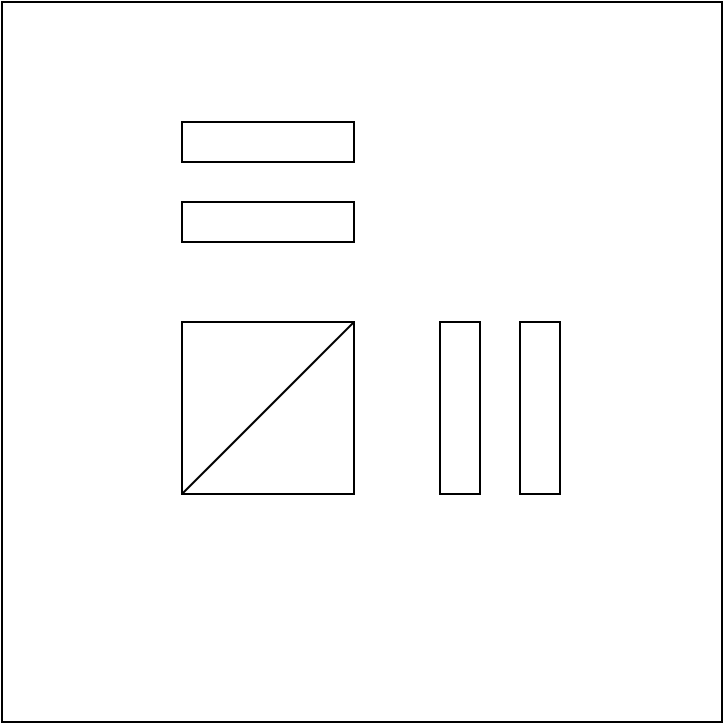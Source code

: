 <mxfile version="14.0.1" type="github"><diagram id="lO68lMlRsEt-1n6OrIaJ" name="Page-1"><mxGraphModel dx="1422" dy="762" grid="1" gridSize="10" guides="1" tooltips="1" connect="1" arrows="1" fold="1" page="1" pageScale="1" pageWidth="827" pageHeight="1169" math="0" shadow="0"><root><mxCell id="0"/><mxCell id="1" parent="0"/><mxCell id="Y-W3gSTiN9VbyTjXsW_w-12" value="" style="whiteSpace=wrap;html=1;aspect=fixed;" vertex="1" parent="1"><mxGeometry x="220" y="110" width="360" height="360" as="geometry"/></mxCell><mxCell id="Y-W3gSTiN9VbyTjXsW_w-4" value="" style="whiteSpace=wrap;html=1;aspect=fixed;" vertex="1" parent="1"><mxGeometry x="310" y="270" width="86" height="86" as="geometry"/></mxCell><mxCell id="Y-W3gSTiN9VbyTjXsW_w-5" value="" style="endArrow=none;html=1;entryX=1;entryY=0;entryDx=0;entryDy=0;exitX=0;exitY=1;exitDx=0;exitDy=0;" edge="1" parent="1" source="Y-W3gSTiN9VbyTjXsW_w-4" target="Y-W3gSTiN9VbyTjXsW_w-4"><mxGeometry width="50" height="50" relative="1" as="geometry"><mxPoint x="150" y="380" as="sourcePoint"/><mxPoint x="200" y="330" as="targetPoint"/></mxGeometry></mxCell><mxCell id="Y-W3gSTiN9VbyTjXsW_w-6" value="" style="rounded=0;whiteSpace=wrap;html=1;" vertex="1" parent="1"><mxGeometry x="310" y="210" width="86" height="20" as="geometry"/></mxCell><mxCell id="Y-W3gSTiN9VbyTjXsW_w-8" value="" style="rounded=0;whiteSpace=wrap;html=1;" vertex="1" parent="1"><mxGeometry x="310" y="170" width="86" height="20" as="geometry"/></mxCell><mxCell id="Y-W3gSTiN9VbyTjXsW_w-9" value="" style="rounded=0;whiteSpace=wrap;html=1;rotation=90;" vertex="1" parent="1"><mxGeometry x="406" y="303" width="86" height="20" as="geometry"/></mxCell><mxCell id="Y-W3gSTiN9VbyTjXsW_w-11" value="" style="rounded=0;whiteSpace=wrap;html=1;rotation=90;" vertex="1" parent="1"><mxGeometry x="446" y="303" width="86" height="20" as="geometry"/></mxCell></root></mxGraphModel></diagram></mxfile>